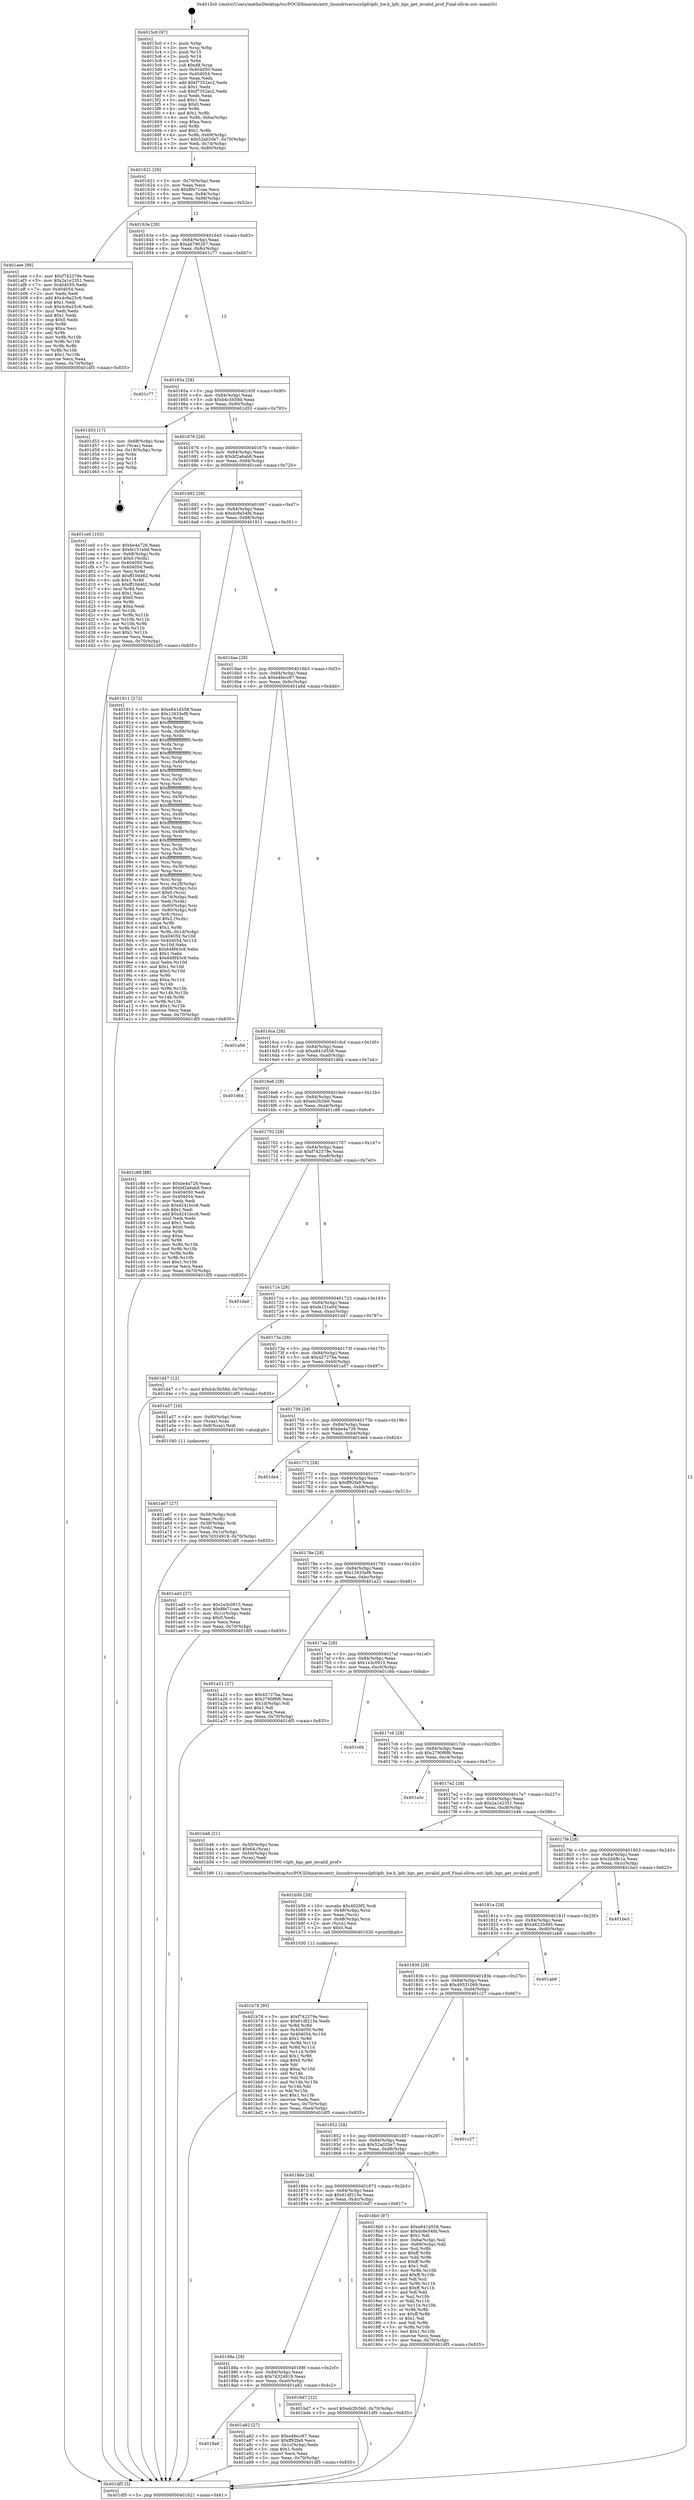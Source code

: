 digraph "0x4015c0" {
  label = "0x4015c0 (/mnt/c/Users/mathe/Desktop/tcc/POCII/binaries/extr_linuxdriversscsilpfclpfc_hw.h_lpfc_bgs_get_invalid_prof_Final-ollvm.out::main(0))"
  labelloc = "t"
  node[shape=record]

  Entry [label="",width=0.3,height=0.3,shape=circle,fillcolor=black,style=filled]
  "0x401621" [label="{
     0x401621 [29]\l
     | [instrs]\l
     &nbsp;&nbsp;0x401621 \<+3\>: mov -0x70(%rbp),%eax\l
     &nbsp;&nbsp;0x401624 \<+2\>: mov %eax,%ecx\l
     &nbsp;&nbsp;0x401626 \<+6\>: sub $0x8fe71cae,%ecx\l
     &nbsp;&nbsp;0x40162c \<+6\>: mov %eax,-0x84(%rbp)\l
     &nbsp;&nbsp;0x401632 \<+6\>: mov %ecx,-0x88(%rbp)\l
     &nbsp;&nbsp;0x401638 \<+6\>: je 0000000000401aee \<main+0x52e\>\l
  }"]
  "0x401aee" [label="{
     0x401aee [88]\l
     | [instrs]\l
     &nbsp;&nbsp;0x401aee \<+5\>: mov $0xf742379e,%eax\l
     &nbsp;&nbsp;0x401af3 \<+5\>: mov $0x2a1e2351,%ecx\l
     &nbsp;&nbsp;0x401af8 \<+7\>: mov 0x404050,%edx\l
     &nbsp;&nbsp;0x401aff \<+7\>: mov 0x404054,%esi\l
     &nbsp;&nbsp;0x401b06 \<+2\>: mov %edx,%edi\l
     &nbsp;&nbsp;0x401b08 \<+6\>: add $0x4c6a25c6,%edi\l
     &nbsp;&nbsp;0x401b0e \<+3\>: sub $0x1,%edi\l
     &nbsp;&nbsp;0x401b11 \<+6\>: sub $0x4c6a25c6,%edi\l
     &nbsp;&nbsp;0x401b17 \<+3\>: imul %edi,%edx\l
     &nbsp;&nbsp;0x401b1a \<+3\>: and $0x1,%edx\l
     &nbsp;&nbsp;0x401b1d \<+3\>: cmp $0x0,%edx\l
     &nbsp;&nbsp;0x401b20 \<+4\>: sete %r8b\l
     &nbsp;&nbsp;0x401b24 \<+3\>: cmp $0xa,%esi\l
     &nbsp;&nbsp;0x401b27 \<+4\>: setl %r9b\l
     &nbsp;&nbsp;0x401b2b \<+3\>: mov %r8b,%r10b\l
     &nbsp;&nbsp;0x401b2e \<+3\>: and %r9b,%r10b\l
     &nbsp;&nbsp;0x401b31 \<+3\>: xor %r9b,%r8b\l
     &nbsp;&nbsp;0x401b34 \<+3\>: or %r8b,%r10b\l
     &nbsp;&nbsp;0x401b37 \<+4\>: test $0x1,%r10b\l
     &nbsp;&nbsp;0x401b3b \<+3\>: cmovne %ecx,%eax\l
     &nbsp;&nbsp;0x401b3e \<+3\>: mov %eax,-0x70(%rbp)\l
     &nbsp;&nbsp;0x401b41 \<+5\>: jmp 0000000000401df5 \<main+0x835\>\l
  }"]
  "0x40163e" [label="{
     0x40163e [28]\l
     | [instrs]\l
     &nbsp;&nbsp;0x40163e \<+5\>: jmp 0000000000401643 \<main+0x83\>\l
     &nbsp;&nbsp;0x401643 \<+6\>: mov -0x84(%rbp),%eax\l
     &nbsp;&nbsp;0x401649 \<+5\>: sub $0xab790267,%eax\l
     &nbsp;&nbsp;0x40164e \<+6\>: mov %eax,-0x8c(%rbp)\l
     &nbsp;&nbsp;0x401654 \<+6\>: je 0000000000401c77 \<main+0x6b7\>\l
  }"]
  Exit [label="",width=0.3,height=0.3,shape=circle,fillcolor=black,style=filled,peripheries=2]
  "0x401c77" [label="{
     0x401c77\l
  }", style=dashed]
  "0x40165a" [label="{
     0x40165a [28]\l
     | [instrs]\l
     &nbsp;&nbsp;0x40165a \<+5\>: jmp 000000000040165f \<main+0x9f\>\l
     &nbsp;&nbsp;0x40165f \<+6\>: mov -0x84(%rbp),%eax\l
     &nbsp;&nbsp;0x401665 \<+5\>: sub $0xb4c5b58d,%eax\l
     &nbsp;&nbsp;0x40166a \<+6\>: mov %eax,-0x90(%rbp)\l
     &nbsp;&nbsp;0x401670 \<+6\>: je 0000000000401d53 \<main+0x793\>\l
  }"]
  "0x401b78" [label="{
     0x401b78 [95]\l
     | [instrs]\l
     &nbsp;&nbsp;0x401b78 \<+5\>: mov $0xf742379e,%esi\l
     &nbsp;&nbsp;0x401b7d \<+5\>: mov $0x61df215e,%edx\l
     &nbsp;&nbsp;0x401b82 \<+3\>: xor %r8d,%r8d\l
     &nbsp;&nbsp;0x401b85 \<+8\>: mov 0x404050,%r9d\l
     &nbsp;&nbsp;0x401b8d \<+8\>: mov 0x404054,%r10d\l
     &nbsp;&nbsp;0x401b95 \<+4\>: sub $0x1,%r8d\l
     &nbsp;&nbsp;0x401b99 \<+3\>: mov %r9d,%r11d\l
     &nbsp;&nbsp;0x401b9c \<+3\>: add %r8d,%r11d\l
     &nbsp;&nbsp;0x401b9f \<+4\>: imul %r11d,%r9d\l
     &nbsp;&nbsp;0x401ba3 \<+4\>: and $0x1,%r9d\l
     &nbsp;&nbsp;0x401ba7 \<+4\>: cmp $0x0,%r9d\l
     &nbsp;&nbsp;0x401bab \<+3\>: sete %bl\l
     &nbsp;&nbsp;0x401bae \<+4\>: cmp $0xa,%r10d\l
     &nbsp;&nbsp;0x401bb2 \<+4\>: setl %r14b\l
     &nbsp;&nbsp;0x401bb6 \<+3\>: mov %bl,%r15b\l
     &nbsp;&nbsp;0x401bb9 \<+3\>: and %r14b,%r15b\l
     &nbsp;&nbsp;0x401bbc \<+3\>: xor %r14b,%bl\l
     &nbsp;&nbsp;0x401bbf \<+3\>: or %bl,%r15b\l
     &nbsp;&nbsp;0x401bc2 \<+4\>: test $0x1,%r15b\l
     &nbsp;&nbsp;0x401bc6 \<+3\>: cmovne %edx,%esi\l
     &nbsp;&nbsp;0x401bc9 \<+3\>: mov %esi,-0x70(%rbp)\l
     &nbsp;&nbsp;0x401bcc \<+6\>: mov %eax,-0xe4(%rbp)\l
     &nbsp;&nbsp;0x401bd2 \<+5\>: jmp 0000000000401df5 \<main+0x835\>\l
  }"]
  "0x401d53" [label="{
     0x401d53 [17]\l
     | [instrs]\l
     &nbsp;&nbsp;0x401d53 \<+4\>: mov -0x68(%rbp),%rax\l
     &nbsp;&nbsp;0x401d57 \<+2\>: mov (%rax),%eax\l
     &nbsp;&nbsp;0x401d59 \<+4\>: lea -0x18(%rbp),%rsp\l
     &nbsp;&nbsp;0x401d5d \<+1\>: pop %rbx\l
     &nbsp;&nbsp;0x401d5e \<+2\>: pop %r14\l
     &nbsp;&nbsp;0x401d60 \<+2\>: pop %r15\l
     &nbsp;&nbsp;0x401d62 \<+1\>: pop %rbp\l
     &nbsp;&nbsp;0x401d63 \<+1\>: ret\l
  }"]
  "0x401676" [label="{
     0x401676 [28]\l
     | [instrs]\l
     &nbsp;&nbsp;0x401676 \<+5\>: jmp 000000000040167b \<main+0xbb\>\l
     &nbsp;&nbsp;0x40167b \<+6\>: mov -0x84(%rbp),%eax\l
     &nbsp;&nbsp;0x401681 \<+5\>: sub $0xbf2a6ab8,%eax\l
     &nbsp;&nbsp;0x401686 \<+6\>: mov %eax,-0x94(%rbp)\l
     &nbsp;&nbsp;0x40168c \<+6\>: je 0000000000401ce0 \<main+0x720\>\l
  }"]
  "0x401b5b" [label="{
     0x401b5b [29]\l
     | [instrs]\l
     &nbsp;&nbsp;0x401b5b \<+10\>: movabs $0x4020f2,%rdi\l
     &nbsp;&nbsp;0x401b65 \<+4\>: mov -0x48(%rbp),%rcx\l
     &nbsp;&nbsp;0x401b69 \<+2\>: mov %eax,(%rcx)\l
     &nbsp;&nbsp;0x401b6b \<+4\>: mov -0x48(%rbp),%rcx\l
     &nbsp;&nbsp;0x401b6f \<+2\>: mov (%rcx),%esi\l
     &nbsp;&nbsp;0x401b71 \<+2\>: mov $0x0,%al\l
     &nbsp;&nbsp;0x401b73 \<+5\>: call 0000000000401030 \<printf@plt\>\l
     | [calls]\l
     &nbsp;&nbsp;0x401030 \{1\} (unknown)\l
  }"]
  "0x401ce0" [label="{
     0x401ce0 [103]\l
     | [instrs]\l
     &nbsp;&nbsp;0x401ce0 \<+5\>: mov $0xbe4a726,%eax\l
     &nbsp;&nbsp;0x401ce5 \<+5\>: mov $0xfe151e0d,%ecx\l
     &nbsp;&nbsp;0x401cea \<+4\>: mov -0x68(%rbp),%rdx\l
     &nbsp;&nbsp;0x401cee \<+6\>: movl $0x0,(%rdx)\l
     &nbsp;&nbsp;0x401cf4 \<+7\>: mov 0x404050,%esi\l
     &nbsp;&nbsp;0x401cfb \<+7\>: mov 0x404054,%edi\l
     &nbsp;&nbsp;0x401d02 \<+3\>: mov %esi,%r8d\l
     &nbsp;&nbsp;0x401d05 \<+7\>: add $0xff10d462,%r8d\l
     &nbsp;&nbsp;0x401d0c \<+4\>: sub $0x1,%r8d\l
     &nbsp;&nbsp;0x401d10 \<+7\>: sub $0xff10d462,%r8d\l
     &nbsp;&nbsp;0x401d17 \<+4\>: imul %r8d,%esi\l
     &nbsp;&nbsp;0x401d1b \<+3\>: and $0x1,%esi\l
     &nbsp;&nbsp;0x401d1e \<+3\>: cmp $0x0,%esi\l
     &nbsp;&nbsp;0x401d21 \<+4\>: sete %r9b\l
     &nbsp;&nbsp;0x401d25 \<+3\>: cmp $0xa,%edi\l
     &nbsp;&nbsp;0x401d28 \<+4\>: setl %r10b\l
     &nbsp;&nbsp;0x401d2c \<+3\>: mov %r9b,%r11b\l
     &nbsp;&nbsp;0x401d2f \<+3\>: and %r10b,%r11b\l
     &nbsp;&nbsp;0x401d32 \<+3\>: xor %r10b,%r9b\l
     &nbsp;&nbsp;0x401d35 \<+3\>: or %r9b,%r11b\l
     &nbsp;&nbsp;0x401d38 \<+4\>: test $0x1,%r11b\l
     &nbsp;&nbsp;0x401d3c \<+3\>: cmovne %ecx,%eax\l
     &nbsp;&nbsp;0x401d3f \<+3\>: mov %eax,-0x70(%rbp)\l
     &nbsp;&nbsp;0x401d42 \<+5\>: jmp 0000000000401df5 \<main+0x835\>\l
  }"]
  "0x401692" [label="{
     0x401692 [28]\l
     | [instrs]\l
     &nbsp;&nbsp;0x401692 \<+5\>: jmp 0000000000401697 \<main+0xd7\>\l
     &nbsp;&nbsp;0x401697 \<+6\>: mov -0x84(%rbp),%eax\l
     &nbsp;&nbsp;0x40169d \<+5\>: sub $0xdc8e54fd,%eax\l
     &nbsp;&nbsp;0x4016a2 \<+6\>: mov %eax,-0x98(%rbp)\l
     &nbsp;&nbsp;0x4016a8 \<+6\>: je 0000000000401911 \<main+0x351\>\l
  }"]
  "0x4018a6" [label="{
     0x4018a6\l
  }", style=dashed]
  "0x401911" [label="{
     0x401911 [272]\l
     | [instrs]\l
     &nbsp;&nbsp;0x401911 \<+5\>: mov $0xe841d558,%eax\l
     &nbsp;&nbsp;0x401916 \<+5\>: mov $0x12633ef8,%ecx\l
     &nbsp;&nbsp;0x40191b \<+3\>: mov %rsp,%rdx\l
     &nbsp;&nbsp;0x40191e \<+4\>: add $0xfffffffffffffff0,%rdx\l
     &nbsp;&nbsp;0x401922 \<+3\>: mov %rdx,%rsp\l
     &nbsp;&nbsp;0x401925 \<+4\>: mov %rdx,-0x68(%rbp)\l
     &nbsp;&nbsp;0x401929 \<+3\>: mov %rsp,%rdx\l
     &nbsp;&nbsp;0x40192c \<+4\>: add $0xfffffffffffffff0,%rdx\l
     &nbsp;&nbsp;0x401930 \<+3\>: mov %rdx,%rsp\l
     &nbsp;&nbsp;0x401933 \<+3\>: mov %rsp,%rsi\l
     &nbsp;&nbsp;0x401936 \<+4\>: add $0xfffffffffffffff0,%rsi\l
     &nbsp;&nbsp;0x40193a \<+3\>: mov %rsi,%rsp\l
     &nbsp;&nbsp;0x40193d \<+4\>: mov %rsi,-0x60(%rbp)\l
     &nbsp;&nbsp;0x401941 \<+3\>: mov %rsp,%rsi\l
     &nbsp;&nbsp;0x401944 \<+4\>: add $0xfffffffffffffff0,%rsi\l
     &nbsp;&nbsp;0x401948 \<+3\>: mov %rsi,%rsp\l
     &nbsp;&nbsp;0x40194b \<+4\>: mov %rsi,-0x58(%rbp)\l
     &nbsp;&nbsp;0x40194f \<+3\>: mov %rsp,%rsi\l
     &nbsp;&nbsp;0x401952 \<+4\>: add $0xfffffffffffffff0,%rsi\l
     &nbsp;&nbsp;0x401956 \<+3\>: mov %rsi,%rsp\l
     &nbsp;&nbsp;0x401959 \<+4\>: mov %rsi,-0x50(%rbp)\l
     &nbsp;&nbsp;0x40195d \<+3\>: mov %rsp,%rsi\l
     &nbsp;&nbsp;0x401960 \<+4\>: add $0xfffffffffffffff0,%rsi\l
     &nbsp;&nbsp;0x401964 \<+3\>: mov %rsi,%rsp\l
     &nbsp;&nbsp;0x401967 \<+4\>: mov %rsi,-0x48(%rbp)\l
     &nbsp;&nbsp;0x40196b \<+3\>: mov %rsp,%rsi\l
     &nbsp;&nbsp;0x40196e \<+4\>: add $0xfffffffffffffff0,%rsi\l
     &nbsp;&nbsp;0x401972 \<+3\>: mov %rsi,%rsp\l
     &nbsp;&nbsp;0x401975 \<+4\>: mov %rsi,-0x40(%rbp)\l
     &nbsp;&nbsp;0x401979 \<+3\>: mov %rsp,%rsi\l
     &nbsp;&nbsp;0x40197c \<+4\>: add $0xfffffffffffffff0,%rsi\l
     &nbsp;&nbsp;0x401980 \<+3\>: mov %rsi,%rsp\l
     &nbsp;&nbsp;0x401983 \<+4\>: mov %rsi,-0x38(%rbp)\l
     &nbsp;&nbsp;0x401987 \<+3\>: mov %rsp,%rsi\l
     &nbsp;&nbsp;0x40198a \<+4\>: add $0xfffffffffffffff0,%rsi\l
     &nbsp;&nbsp;0x40198e \<+3\>: mov %rsi,%rsp\l
     &nbsp;&nbsp;0x401991 \<+4\>: mov %rsi,-0x30(%rbp)\l
     &nbsp;&nbsp;0x401995 \<+3\>: mov %rsp,%rsi\l
     &nbsp;&nbsp;0x401998 \<+4\>: add $0xfffffffffffffff0,%rsi\l
     &nbsp;&nbsp;0x40199c \<+3\>: mov %rsi,%rsp\l
     &nbsp;&nbsp;0x40199f \<+4\>: mov %rsi,-0x28(%rbp)\l
     &nbsp;&nbsp;0x4019a3 \<+4\>: mov -0x68(%rbp),%rsi\l
     &nbsp;&nbsp;0x4019a7 \<+6\>: movl $0x0,(%rsi)\l
     &nbsp;&nbsp;0x4019ad \<+3\>: mov -0x74(%rbp),%edi\l
     &nbsp;&nbsp;0x4019b0 \<+2\>: mov %edi,(%rdx)\l
     &nbsp;&nbsp;0x4019b2 \<+4\>: mov -0x60(%rbp),%rsi\l
     &nbsp;&nbsp;0x4019b6 \<+4\>: mov -0x80(%rbp),%r8\l
     &nbsp;&nbsp;0x4019ba \<+3\>: mov %r8,(%rsi)\l
     &nbsp;&nbsp;0x4019bd \<+3\>: cmpl $0x2,(%rdx)\l
     &nbsp;&nbsp;0x4019c0 \<+4\>: setne %r9b\l
     &nbsp;&nbsp;0x4019c4 \<+4\>: and $0x1,%r9b\l
     &nbsp;&nbsp;0x4019c8 \<+4\>: mov %r9b,-0x1d(%rbp)\l
     &nbsp;&nbsp;0x4019cc \<+8\>: mov 0x404050,%r10d\l
     &nbsp;&nbsp;0x4019d4 \<+8\>: mov 0x404054,%r11d\l
     &nbsp;&nbsp;0x4019dc \<+3\>: mov %r10d,%ebx\l
     &nbsp;&nbsp;0x4019df \<+6\>: add $0x648f43c9,%ebx\l
     &nbsp;&nbsp;0x4019e5 \<+3\>: sub $0x1,%ebx\l
     &nbsp;&nbsp;0x4019e8 \<+6\>: sub $0x648f43c9,%ebx\l
     &nbsp;&nbsp;0x4019ee \<+4\>: imul %ebx,%r10d\l
     &nbsp;&nbsp;0x4019f2 \<+4\>: and $0x1,%r10d\l
     &nbsp;&nbsp;0x4019f6 \<+4\>: cmp $0x0,%r10d\l
     &nbsp;&nbsp;0x4019fa \<+4\>: sete %r9b\l
     &nbsp;&nbsp;0x4019fe \<+4\>: cmp $0xa,%r11d\l
     &nbsp;&nbsp;0x401a02 \<+4\>: setl %r14b\l
     &nbsp;&nbsp;0x401a06 \<+3\>: mov %r9b,%r15b\l
     &nbsp;&nbsp;0x401a09 \<+3\>: and %r14b,%r15b\l
     &nbsp;&nbsp;0x401a0c \<+3\>: xor %r14b,%r9b\l
     &nbsp;&nbsp;0x401a0f \<+3\>: or %r9b,%r15b\l
     &nbsp;&nbsp;0x401a12 \<+4\>: test $0x1,%r15b\l
     &nbsp;&nbsp;0x401a16 \<+3\>: cmovne %ecx,%eax\l
     &nbsp;&nbsp;0x401a19 \<+3\>: mov %eax,-0x70(%rbp)\l
     &nbsp;&nbsp;0x401a1c \<+5\>: jmp 0000000000401df5 \<main+0x835\>\l
  }"]
  "0x4016ae" [label="{
     0x4016ae [28]\l
     | [instrs]\l
     &nbsp;&nbsp;0x4016ae \<+5\>: jmp 00000000004016b3 \<main+0xf3\>\l
     &nbsp;&nbsp;0x4016b3 \<+6\>: mov -0x84(%rbp),%eax\l
     &nbsp;&nbsp;0x4016b9 \<+5\>: sub $0xe4fecc97,%eax\l
     &nbsp;&nbsp;0x4016be \<+6\>: mov %eax,-0x9c(%rbp)\l
     &nbsp;&nbsp;0x4016c4 \<+6\>: je 0000000000401a9d \<main+0x4dd\>\l
  }"]
  "0x401a82" [label="{
     0x401a82 [27]\l
     | [instrs]\l
     &nbsp;&nbsp;0x401a82 \<+5\>: mov $0xe4fecc97,%eax\l
     &nbsp;&nbsp;0x401a87 \<+5\>: mov $0xff92fa9,%ecx\l
     &nbsp;&nbsp;0x401a8c \<+3\>: mov -0x1c(%rbp),%edx\l
     &nbsp;&nbsp;0x401a8f \<+3\>: cmp $0x1,%edx\l
     &nbsp;&nbsp;0x401a92 \<+3\>: cmovl %ecx,%eax\l
     &nbsp;&nbsp;0x401a95 \<+3\>: mov %eax,-0x70(%rbp)\l
     &nbsp;&nbsp;0x401a98 \<+5\>: jmp 0000000000401df5 \<main+0x835\>\l
  }"]
  "0x401a9d" [label="{
     0x401a9d\l
  }", style=dashed]
  "0x4016ca" [label="{
     0x4016ca [28]\l
     | [instrs]\l
     &nbsp;&nbsp;0x4016ca \<+5\>: jmp 00000000004016cf \<main+0x10f\>\l
     &nbsp;&nbsp;0x4016cf \<+6\>: mov -0x84(%rbp),%eax\l
     &nbsp;&nbsp;0x4016d5 \<+5\>: sub $0xe841d558,%eax\l
     &nbsp;&nbsp;0x4016da \<+6\>: mov %eax,-0xa0(%rbp)\l
     &nbsp;&nbsp;0x4016e0 \<+6\>: je 0000000000401d64 \<main+0x7a4\>\l
  }"]
  "0x40188a" [label="{
     0x40188a [28]\l
     | [instrs]\l
     &nbsp;&nbsp;0x40188a \<+5\>: jmp 000000000040188f \<main+0x2cf\>\l
     &nbsp;&nbsp;0x40188f \<+6\>: mov -0x84(%rbp),%eax\l
     &nbsp;&nbsp;0x401895 \<+5\>: sub $0x7d324919,%eax\l
     &nbsp;&nbsp;0x40189a \<+6\>: mov %eax,-0xe0(%rbp)\l
     &nbsp;&nbsp;0x4018a0 \<+6\>: je 0000000000401a82 \<main+0x4c2\>\l
  }"]
  "0x401d64" [label="{
     0x401d64\l
  }", style=dashed]
  "0x4016e6" [label="{
     0x4016e6 [28]\l
     | [instrs]\l
     &nbsp;&nbsp;0x4016e6 \<+5\>: jmp 00000000004016eb \<main+0x12b\>\l
     &nbsp;&nbsp;0x4016eb \<+6\>: mov -0x84(%rbp),%eax\l
     &nbsp;&nbsp;0x4016f1 \<+5\>: sub $0xeb2fc5b0,%eax\l
     &nbsp;&nbsp;0x4016f6 \<+6\>: mov %eax,-0xa4(%rbp)\l
     &nbsp;&nbsp;0x4016fc \<+6\>: je 0000000000401c88 \<main+0x6c8\>\l
  }"]
  "0x401bd7" [label="{
     0x401bd7 [12]\l
     | [instrs]\l
     &nbsp;&nbsp;0x401bd7 \<+7\>: movl $0xeb2fc5b0,-0x70(%rbp)\l
     &nbsp;&nbsp;0x401bde \<+5\>: jmp 0000000000401df5 \<main+0x835\>\l
  }"]
  "0x401c88" [label="{
     0x401c88 [88]\l
     | [instrs]\l
     &nbsp;&nbsp;0x401c88 \<+5\>: mov $0xbe4a726,%eax\l
     &nbsp;&nbsp;0x401c8d \<+5\>: mov $0xbf2a6ab8,%ecx\l
     &nbsp;&nbsp;0x401c92 \<+7\>: mov 0x404050,%edx\l
     &nbsp;&nbsp;0x401c99 \<+7\>: mov 0x404054,%esi\l
     &nbsp;&nbsp;0x401ca0 \<+2\>: mov %edx,%edi\l
     &nbsp;&nbsp;0x401ca2 \<+6\>: sub $0xd241bcc6,%edi\l
     &nbsp;&nbsp;0x401ca8 \<+3\>: sub $0x1,%edi\l
     &nbsp;&nbsp;0x401cab \<+6\>: add $0xd241bcc6,%edi\l
     &nbsp;&nbsp;0x401cb1 \<+3\>: imul %edi,%edx\l
     &nbsp;&nbsp;0x401cb4 \<+3\>: and $0x1,%edx\l
     &nbsp;&nbsp;0x401cb7 \<+3\>: cmp $0x0,%edx\l
     &nbsp;&nbsp;0x401cba \<+4\>: sete %r8b\l
     &nbsp;&nbsp;0x401cbe \<+3\>: cmp $0xa,%esi\l
     &nbsp;&nbsp;0x401cc1 \<+4\>: setl %r9b\l
     &nbsp;&nbsp;0x401cc5 \<+3\>: mov %r8b,%r10b\l
     &nbsp;&nbsp;0x401cc8 \<+3\>: and %r9b,%r10b\l
     &nbsp;&nbsp;0x401ccb \<+3\>: xor %r9b,%r8b\l
     &nbsp;&nbsp;0x401cce \<+3\>: or %r8b,%r10b\l
     &nbsp;&nbsp;0x401cd1 \<+4\>: test $0x1,%r10b\l
     &nbsp;&nbsp;0x401cd5 \<+3\>: cmovne %ecx,%eax\l
     &nbsp;&nbsp;0x401cd8 \<+3\>: mov %eax,-0x70(%rbp)\l
     &nbsp;&nbsp;0x401cdb \<+5\>: jmp 0000000000401df5 \<main+0x835\>\l
  }"]
  "0x401702" [label="{
     0x401702 [28]\l
     | [instrs]\l
     &nbsp;&nbsp;0x401702 \<+5\>: jmp 0000000000401707 \<main+0x147\>\l
     &nbsp;&nbsp;0x401707 \<+6\>: mov -0x84(%rbp),%eax\l
     &nbsp;&nbsp;0x40170d \<+5\>: sub $0xf742379e,%eax\l
     &nbsp;&nbsp;0x401712 \<+6\>: mov %eax,-0xa8(%rbp)\l
     &nbsp;&nbsp;0x401718 \<+6\>: je 0000000000401da0 \<main+0x7e0\>\l
  }"]
  "0x401a67" [label="{
     0x401a67 [27]\l
     | [instrs]\l
     &nbsp;&nbsp;0x401a67 \<+4\>: mov -0x58(%rbp),%rdi\l
     &nbsp;&nbsp;0x401a6b \<+2\>: mov %eax,(%rdi)\l
     &nbsp;&nbsp;0x401a6d \<+4\>: mov -0x58(%rbp),%rdi\l
     &nbsp;&nbsp;0x401a71 \<+2\>: mov (%rdi),%eax\l
     &nbsp;&nbsp;0x401a73 \<+3\>: mov %eax,-0x1c(%rbp)\l
     &nbsp;&nbsp;0x401a76 \<+7\>: movl $0x7d324919,-0x70(%rbp)\l
     &nbsp;&nbsp;0x401a7d \<+5\>: jmp 0000000000401df5 \<main+0x835\>\l
  }"]
  "0x401da0" [label="{
     0x401da0\l
  }", style=dashed]
  "0x40171e" [label="{
     0x40171e [28]\l
     | [instrs]\l
     &nbsp;&nbsp;0x40171e \<+5\>: jmp 0000000000401723 \<main+0x163\>\l
     &nbsp;&nbsp;0x401723 \<+6\>: mov -0x84(%rbp),%eax\l
     &nbsp;&nbsp;0x401729 \<+5\>: sub $0xfe151e0d,%eax\l
     &nbsp;&nbsp;0x40172e \<+6\>: mov %eax,-0xac(%rbp)\l
     &nbsp;&nbsp;0x401734 \<+6\>: je 0000000000401d47 \<main+0x787\>\l
  }"]
  "0x4015c0" [label="{
     0x4015c0 [97]\l
     | [instrs]\l
     &nbsp;&nbsp;0x4015c0 \<+1\>: push %rbp\l
     &nbsp;&nbsp;0x4015c1 \<+3\>: mov %rsp,%rbp\l
     &nbsp;&nbsp;0x4015c4 \<+2\>: push %r15\l
     &nbsp;&nbsp;0x4015c6 \<+2\>: push %r14\l
     &nbsp;&nbsp;0x4015c8 \<+1\>: push %rbx\l
     &nbsp;&nbsp;0x4015c9 \<+7\>: sub $0xd8,%rsp\l
     &nbsp;&nbsp;0x4015d0 \<+7\>: mov 0x404050,%eax\l
     &nbsp;&nbsp;0x4015d7 \<+7\>: mov 0x404054,%ecx\l
     &nbsp;&nbsp;0x4015de \<+2\>: mov %eax,%edx\l
     &nbsp;&nbsp;0x4015e0 \<+6\>: add $0xf7352ec2,%edx\l
     &nbsp;&nbsp;0x4015e6 \<+3\>: sub $0x1,%edx\l
     &nbsp;&nbsp;0x4015e9 \<+6\>: sub $0xf7352ec2,%edx\l
     &nbsp;&nbsp;0x4015ef \<+3\>: imul %edx,%eax\l
     &nbsp;&nbsp;0x4015f2 \<+3\>: and $0x1,%eax\l
     &nbsp;&nbsp;0x4015f5 \<+3\>: cmp $0x0,%eax\l
     &nbsp;&nbsp;0x4015f8 \<+4\>: sete %r8b\l
     &nbsp;&nbsp;0x4015fc \<+4\>: and $0x1,%r8b\l
     &nbsp;&nbsp;0x401600 \<+4\>: mov %r8b,-0x6a(%rbp)\l
     &nbsp;&nbsp;0x401604 \<+3\>: cmp $0xa,%ecx\l
     &nbsp;&nbsp;0x401607 \<+4\>: setl %r8b\l
     &nbsp;&nbsp;0x40160b \<+4\>: and $0x1,%r8b\l
     &nbsp;&nbsp;0x40160f \<+4\>: mov %r8b,-0x69(%rbp)\l
     &nbsp;&nbsp;0x401613 \<+7\>: movl $0x52a020e7,-0x70(%rbp)\l
     &nbsp;&nbsp;0x40161a \<+3\>: mov %edi,-0x74(%rbp)\l
     &nbsp;&nbsp;0x40161d \<+4\>: mov %rsi,-0x80(%rbp)\l
  }"]
  "0x401d47" [label="{
     0x401d47 [12]\l
     | [instrs]\l
     &nbsp;&nbsp;0x401d47 \<+7\>: movl $0xb4c5b58d,-0x70(%rbp)\l
     &nbsp;&nbsp;0x401d4e \<+5\>: jmp 0000000000401df5 \<main+0x835\>\l
  }"]
  "0x40173a" [label="{
     0x40173a [28]\l
     | [instrs]\l
     &nbsp;&nbsp;0x40173a \<+5\>: jmp 000000000040173f \<main+0x17f\>\l
     &nbsp;&nbsp;0x40173f \<+6\>: mov -0x84(%rbp),%eax\l
     &nbsp;&nbsp;0x401745 \<+5\>: sub $0x45727ba,%eax\l
     &nbsp;&nbsp;0x40174a \<+6\>: mov %eax,-0xb0(%rbp)\l
     &nbsp;&nbsp;0x401750 \<+6\>: je 0000000000401a57 \<main+0x497\>\l
  }"]
  "0x401df5" [label="{
     0x401df5 [5]\l
     | [instrs]\l
     &nbsp;&nbsp;0x401df5 \<+5\>: jmp 0000000000401621 \<main+0x61\>\l
  }"]
  "0x401a57" [label="{
     0x401a57 [16]\l
     | [instrs]\l
     &nbsp;&nbsp;0x401a57 \<+4\>: mov -0x60(%rbp),%rax\l
     &nbsp;&nbsp;0x401a5b \<+3\>: mov (%rax),%rax\l
     &nbsp;&nbsp;0x401a5e \<+4\>: mov 0x8(%rax),%rdi\l
     &nbsp;&nbsp;0x401a62 \<+5\>: call 0000000000401040 \<atoi@plt\>\l
     | [calls]\l
     &nbsp;&nbsp;0x401040 \{1\} (unknown)\l
  }"]
  "0x401756" [label="{
     0x401756 [28]\l
     | [instrs]\l
     &nbsp;&nbsp;0x401756 \<+5\>: jmp 000000000040175b \<main+0x19b\>\l
     &nbsp;&nbsp;0x40175b \<+6\>: mov -0x84(%rbp),%eax\l
     &nbsp;&nbsp;0x401761 \<+5\>: sub $0xbe4a726,%eax\l
     &nbsp;&nbsp;0x401766 \<+6\>: mov %eax,-0xb4(%rbp)\l
     &nbsp;&nbsp;0x40176c \<+6\>: je 0000000000401de4 \<main+0x824\>\l
  }"]
  "0x40186e" [label="{
     0x40186e [28]\l
     | [instrs]\l
     &nbsp;&nbsp;0x40186e \<+5\>: jmp 0000000000401873 \<main+0x2b3\>\l
     &nbsp;&nbsp;0x401873 \<+6\>: mov -0x84(%rbp),%eax\l
     &nbsp;&nbsp;0x401879 \<+5\>: sub $0x61df215e,%eax\l
     &nbsp;&nbsp;0x40187e \<+6\>: mov %eax,-0xdc(%rbp)\l
     &nbsp;&nbsp;0x401884 \<+6\>: je 0000000000401bd7 \<main+0x617\>\l
  }"]
  "0x401de4" [label="{
     0x401de4\l
  }", style=dashed]
  "0x401772" [label="{
     0x401772 [28]\l
     | [instrs]\l
     &nbsp;&nbsp;0x401772 \<+5\>: jmp 0000000000401777 \<main+0x1b7\>\l
     &nbsp;&nbsp;0x401777 \<+6\>: mov -0x84(%rbp),%eax\l
     &nbsp;&nbsp;0x40177d \<+5\>: sub $0xff92fa9,%eax\l
     &nbsp;&nbsp;0x401782 \<+6\>: mov %eax,-0xb8(%rbp)\l
     &nbsp;&nbsp;0x401788 \<+6\>: je 0000000000401ad3 \<main+0x513\>\l
  }"]
  "0x4018b0" [label="{
     0x4018b0 [97]\l
     | [instrs]\l
     &nbsp;&nbsp;0x4018b0 \<+5\>: mov $0xe841d558,%eax\l
     &nbsp;&nbsp;0x4018b5 \<+5\>: mov $0xdc8e54fd,%ecx\l
     &nbsp;&nbsp;0x4018ba \<+2\>: mov $0x1,%dl\l
     &nbsp;&nbsp;0x4018bc \<+4\>: mov -0x6a(%rbp),%sil\l
     &nbsp;&nbsp;0x4018c0 \<+4\>: mov -0x69(%rbp),%dil\l
     &nbsp;&nbsp;0x4018c4 \<+3\>: mov %sil,%r8b\l
     &nbsp;&nbsp;0x4018c7 \<+4\>: xor $0xff,%r8b\l
     &nbsp;&nbsp;0x4018cb \<+3\>: mov %dil,%r9b\l
     &nbsp;&nbsp;0x4018ce \<+4\>: xor $0xff,%r9b\l
     &nbsp;&nbsp;0x4018d2 \<+3\>: xor $0x1,%dl\l
     &nbsp;&nbsp;0x4018d5 \<+3\>: mov %r8b,%r10b\l
     &nbsp;&nbsp;0x4018d8 \<+4\>: and $0xff,%r10b\l
     &nbsp;&nbsp;0x4018dc \<+3\>: and %dl,%sil\l
     &nbsp;&nbsp;0x4018df \<+3\>: mov %r9b,%r11b\l
     &nbsp;&nbsp;0x4018e2 \<+4\>: and $0xff,%r11b\l
     &nbsp;&nbsp;0x4018e6 \<+3\>: and %dl,%dil\l
     &nbsp;&nbsp;0x4018e9 \<+3\>: or %sil,%r10b\l
     &nbsp;&nbsp;0x4018ec \<+3\>: or %dil,%r11b\l
     &nbsp;&nbsp;0x4018ef \<+3\>: xor %r11b,%r10b\l
     &nbsp;&nbsp;0x4018f2 \<+3\>: or %r9b,%r8b\l
     &nbsp;&nbsp;0x4018f5 \<+4\>: xor $0xff,%r8b\l
     &nbsp;&nbsp;0x4018f9 \<+3\>: or $0x1,%dl\l
     &nbsp;&nbsp;0x4018fc \<+3\>: and %dl,%r8b\l
     &nbsp;&nbsp;0x4018ff \<+3\>: or %r8b,%r10b\l
     &nbsp;&nbsp;0x401902 \<+4\>: test $0x1,%r10b\l
     &nbsp;&nbsp;0x401906 \<+3\>: cmovne %ecx,%eax\l
     &nbsp;&nbsp;0x401909 \<+3\>: mov %eax,-0x70(%rbp)\l
     &nbsp;&nbsp;0x40190c \<+5\>: jmp 0000000000401df5 \<main+0x835\>\l
  }"]
  "0x401ad3" [label="{
     0x401ad3 [27]\l
     | [instrs]\l
     &nbsp;&nbsp;0x401ad3 \<+5\>: mov $0x1e3c0915,%eax\l
     &nbsp;&nbsp;0x401ad8 \<+5\>: mov $0x8fe71cae,%ecx\l
     &nbsp;&nbsp;0x401add \<+3\>: mov -0x1c(%rbp),%edx\l
     &nbsp;&nbsp;0x401ae0 \<+3\>: cmp $0x0,%edx\l
     &nbsp;&nbsp;0x401ae3 \<+3\>: cmove %ecx,%eax\l
     &nbsp;&nbsp;0x401ae6 \<+3\>: mov %eax,-0x70(%rbp)\l
     &nbsp;&nbsp;0x401ae9 \<+5\>: jmp 0000000000401df5 \<main+0x835\>\l
  }"]
  "0x40178e" [label="{
     0x40178e [28]\l
     | [instrs]\l
     &nbsp;&nbsp;0x40178e \<+5\>: jmp 0000000000401793 \<main+0x1d3\>\l
     &nbsp;&nbsp;0x401793 \<+6\>: mov -0x84(%rbp),%eax\l
     &nbsp;&nbsp;0x401799 \<+5\>: sub $0x12633ef8,%eax\l
     &nbsp;&nbsp;0x40179e \<+6\>: mov %eax,-0xbc(%rbp)\l
     &nbsp;&nbsp;0x4017a4 \<+6\>: je 0000000000401a21 \<main+0x461\>\l
  }"]
  "0x401852" [label="{
     0x401852 [28]\l
     | [instrs]\l
     &nbsp;&nbsp;0x401852 \<+5\>: jmp 0000000000401857 \<main+0x297\>\l
     &nbsp;&nbsp;0x401857 \<+6\>: mov -0x84(%rbp),%eax\l
     &nbsp;&nbsp;0x40185d \<+5\>: sub $0x52a020e7,%eax\l
     &nbsp;&nbsp;0x401862 \<+6\>: mov %eax,-0xd8(%rbp)\l
     &nbsp;&nbsp;0x401868 \<+6\>: je 00000000004018b0 \<main+0x2f0\>\l
  }"]
  "0x401a21" [label="{
     0x401a21 [27]\l
     | [instrs]\l
     &nbsp;&nbsp;0x401a21 \<+5\>: mov $0x45727ba,%eax\l
     &nbsp;&nbsp;0x401a26 \<+5\>: mov $0x2790f6f6,%ecx\l
     &nbsp;&nbsp;0x401a2b \<+3\>: mov -0x1d(%rbp),%dl\l
     &nbsp;&nbsp;0x401a2e \<+3\>: test $0x1,%dl\l
     &nbsp;&nbsp;0x401a31 \<+3\>: cmovne %ecx,%eax\l
     &nbsp;&nbsp;0x401a34 \<+3\>: mov %eax,-0x70(%rbp)\l
     &nbsp;&nbsp;0x401a37 \<+5\>: jmp 0000000000401df5 \<main+0x835\>\l
  }"]
  "0x4017aa" [label="{
     0x4017aa [28]\l
     | [instrs]\l
     &nbsp;&nbsp;0x4017aa \<+5\>: jmp 00000000004017af \<main+0x1ef\>\l
     &nbsp;&nbsp;0x4017af \<+6\>: mov -0x84(%rbp),%eax\l
     &nbsp;&nbsp;0x4017b5 \<+5\>: sub $0x1e3c0915,%eax\l
     &nbsp;&nbsp;0x4017ba \<+6\>: mov %eax,-0xc0(%rbp)\l
     &nbsp;&nbsp;0x4017c0 \<+6\>: je 0000000000401c6b \<main+0x6ab\>\l
  }"]
  "0x401c27" [label="{
     0x401c27\l
  }", style=dashed]
  "0x401c6b" [label="{
     0x401c6b\l
  }", style=dashed]
  "0x4017c6" [label="{
     0x4017c6 [28]\l
     | [instrs]\l
     &nbsp;&nbsp;0x4017c6 \<+5\>: jmp 00000000004017cb \<main+0x20b\>\l
     &nbsp;&nbsp;0x4017cb \<+6\>: mov -0x84(%rbp),%eax\l
     &nbsp;&nbsp;0x4017d1 \<+5\>: sub $0x2790f6f6,%eax\l
     &nbsp;&nbsp;0x4017d6 \<+6\>: mov %eax,-0xc4(%rbp)\l
     &nbsp;&nbsp;0x4017dc \<+6\>: je 0000000000401a3c \<main+0x47c\>\l
  }"]
  "0x401836" [label="{
     0x401836 [28]\l
     | [instrs]\l
     &nbsp;&nbsp;0x401836 \<+5\>: jmp 000000000040183b \<main+0x27b\>\l
     &nbsp;&nbsp;0x40183b \<+6\>: mov -0x84(%rbp),%eax\l
     &nbsp;&nbsp;0x401841 \<+5\>: sub $0x49531069,%eax\l
     &nbsp;&nbsp;0x401846 \<+6\>: mov %eax,-0xd4(%rbp)\l
     &nbsp;&nbsp;0x40184c \<+6\>: je 0000000000401c27 \<main+0x667\>\l
  }"]
  "0x401a3c" [label="{
     0x401a3c\l
  }", style=dashed]
  "0x4017e2" [label="{
     0x4017e2 [28]\l
     | [instrs]\l
     &nbsp;&nbsp;0x4017e2 \<+5\>: jmp 00000000004017e7 \<main+0x227\>\l
     &nbsp;&nbsp;0x4017e7 \<+6\>: mov -0x84(%rbp),%eax\l
     &nbsp;&nbsp;0x4017ed \<+5\>: sub $0x2a1e2351,%eax\l
     &nbsp;&nbsp;0x4017f2 \<+6\>: mov %eax,-0xc8(%rbp)\l
     &nbsp;&nbsp;0x4017f8 \<+6\>: je 0000000000401b46 \<main+0x586\>\l
  }"]
  "0x401ab8" [label="{
     0x401ab8\l
  }", style=dashed]
  "0x401b46" [label="{
     0x401b46 [21]\l
     | [instrs]\l
     &nbsp;&nbsp;0x401b46 \<+4\>: mov -0x50(%rbp),%rax\l
     &nbsp;&nbsp;0x401b4a \<+6\>: movl $0x64,(%rax)\l
     &nbsp;&nbsp;0x401b50 \<+4\>: mov -0x50(%rbp),%rax\l
     &nbsp;&nbsp;0x401b54 \<+2\>: mov (%rax),%edi\l
     &nbsp;&nbsp;0x401b56 \<+5\>: call 0000000000401590 \<lpfc_bgs_get_invalid_prof\>\l
     | [calls]\l
     &nbsp;&nbsp;0x401590 \{1\} (/mnt/c/Users/mathe/Desktop/tcc/POCII/binaries/extr_linuxdriversscsilpfclpfc_hw.h_lpfc_bgs_get_invalid_prof_Final-ollvm.out::lpfc_bgs_get_invalid_prof)\l
  }"]
  "0x4017fe" [label="{
     0x4017fe [28]\l
     | [instrs]\l
     &nbsp;&nbsp;0x4017fe \<+5\>: jmp 0000000000401803 \<main+0x243\>\l
     &nbsp;&nbsp;0x401803 \<+6\>: mov -0x84(%rbp),%eax\l
     &nbsp;&nbsp;0x401809 \<+5\>: sub $0x2d4ffc1a,%eax\l
     &nbsp;&nbsp;0x40180e \<+6\>: mov %eax,-0xcc(%rbp)\l
     &nbsp;&nbsp;0x401814 \<+6\>: je 0000000000401be3 \<main+0x623\>\l
  }"]
  "0x40181a" [label="{
     0x40181a [28]\l
     | [instrs]\l
     &nbsp;&nbsp;0x40181a \<+5\>: jmp 000000000040181f \<main+0x25f\>\l
     &nbsp;&nbsp;0x40181f \<+6\>: mov -0x84(%rbp),%eax\l
     &nbsp;&nbsp;0x401825 \<+5\>: sub $0x46235d95,%eax\l
     &nbsp;&nbsp;0x40182a \<+6\>: mov %eax,-0xd0(%rbp)\l
     &nbsp;&nbsp;0x401830 \<+6\>: je 0000000000401ab8 \<main+0x4f8\>\l
  }"]
  "0x401be3" [label="{
     0x401be3\l
  }", style=dashed]
  Entry -> "0x4015c0" [label=" 1"]
  "0x401621" -> "0x401aee" [label=" 1"]
  "0x401621" -> "0x40163e" [label=" 12"]
  "0x401d53" -> Exit [label=" 1"]
  "0x40163e" -> "0x401c77" [label=" 0"]
  "0x40163e" -> "0x40165a" [label=" 12"]
  "0x401d47" -> "0x401df5" [label=" 1"]
  "0x40165a" -> "0x401d53" [label=" 1"]
  "0x40165a" -> "0x401676" [label=" 11"]
  "0x401ce0" -> "0x401df5" [label=" 1"]
  "0x401676" -> "0x401ce0" [label=" 1"]
  "0x401676" -> "0x401692" [label=" 10"]
  "0x401c88" -> "0x401df5" [label=" 1"]
  "0x401692" -> "0x401911" [label=" 1"]
  "0x401692" -> "0x4016ae" [label=" 9"]
  "0x401bd7" -> "0x401df5" [label=" 1"]
  "0x4016ae" -> "0x401a9d" [label=" 0"]
  "0x4016ae" -> "0x4016ca" [label=" 9"]
  "0x401b78" -> "0x401df5" [label=" 1"]
  "0x4016ca" -> "0x401d64" [label=" 0"]
  "0x4016ca" -> "0x4016e6" [label=" 9"]
  "0x401b46" -> "0x401b5b" [label=" 1"]
  "0x4016e6" -> "0x401c88" [label=" 1"]
  "0x4016e6" -> "0x401702" [label=" 8"]
  "0x401aee" -> "0x401df5" [label=" 1"]
  "0x401702" -> "0x401da0" [label=" 0"]
  "0x401702" -> "0x40171e" [label=" 8"]
  "0x401a82" -> "0x401df5" [label=" 1"]
  "0x40171e" -> "0x401d47" [label=" 1"]
  "0x40171e" -> "0x40173a" [label=" 7"]
  "0x40188a" -> "0x401a82" [label=" 1"]
  "0x40173a" -> "0x401a57" [label=" 1"]
  "0x40173a" -> "0x401756" [label=" 6"]
  "0x401b5b" -> "0x401b78" [label=" 1"]
  "0x401756" -> "0x401de4" [label=" 0"]
  "0x401756" -> "0x401772" [label=" 6"]
  "0x40186e" -> "0x40188a" [label=" 1"]
  "0x401772" -> "0x401ad3" [label=" 1"]
  "0x401772" -> "0x40178e" [label=" 5"]
  "0x40186e" -> "0x401bd7" [label=" 1"]
  "0x40178e" -> "0x401a21" [label=" 1"]
  "0x40178e" -> "0x4017aa" [label=" 4"]
  "0x401a67" -> "0x401df5" [label=" 1"]
  "0x4017aa" -> "0x401c6b" [label=" 0"]
  "0x4017aa" -> "0x4017c6" [label=" 4"]
  "0x401a57" -> "0x401a67" [label=" 1"]
  "0x4017c6" -> "0x401a3c" [label=" 0"]
  "0x4017c6" -> "0x4017e2" [label=" 4"]
  "0x401911" -> "0x401df5" [label=" 1"]
  "0x4017e2" -> "0x401b46" [label=" 1"]
  "0x4017e2" -> "0x4017fe" [label=" 3"]
  "0x40188a" -> "0x4018a6" [label=" 0"]
  "0x4017fe" -> "0x401be3" [label=" 0"]
  "0x4017fe" -> "0x40181a" [label=" 3"]
  "0x401df5" -> "0x401621" [label=" 12"]
  "0x40181a" -> "0x401ab8" [label=" 0"]
  "0x40181a" -> "0x401836" [label=" 3"]
  "0x401a21" -> "0x401df5" [label=" 1"]
  "0x401836" -> "0x401c27" [label=" 0"]
  "0x401836" -> "0x401852" [label=" 3"]
  "0x401ad3" -> "0x401df5" [label=" 1"]
  "0x401852" -> "0x4018b0" [label=" 1"]
  "0x401852" -> "0x40186e" [label=" 2"]
  "0x4018b0" -> "0x401df5" [label=" 1"]
  "0x4015c0" -> "0x401621" [label=" 1"]
}
